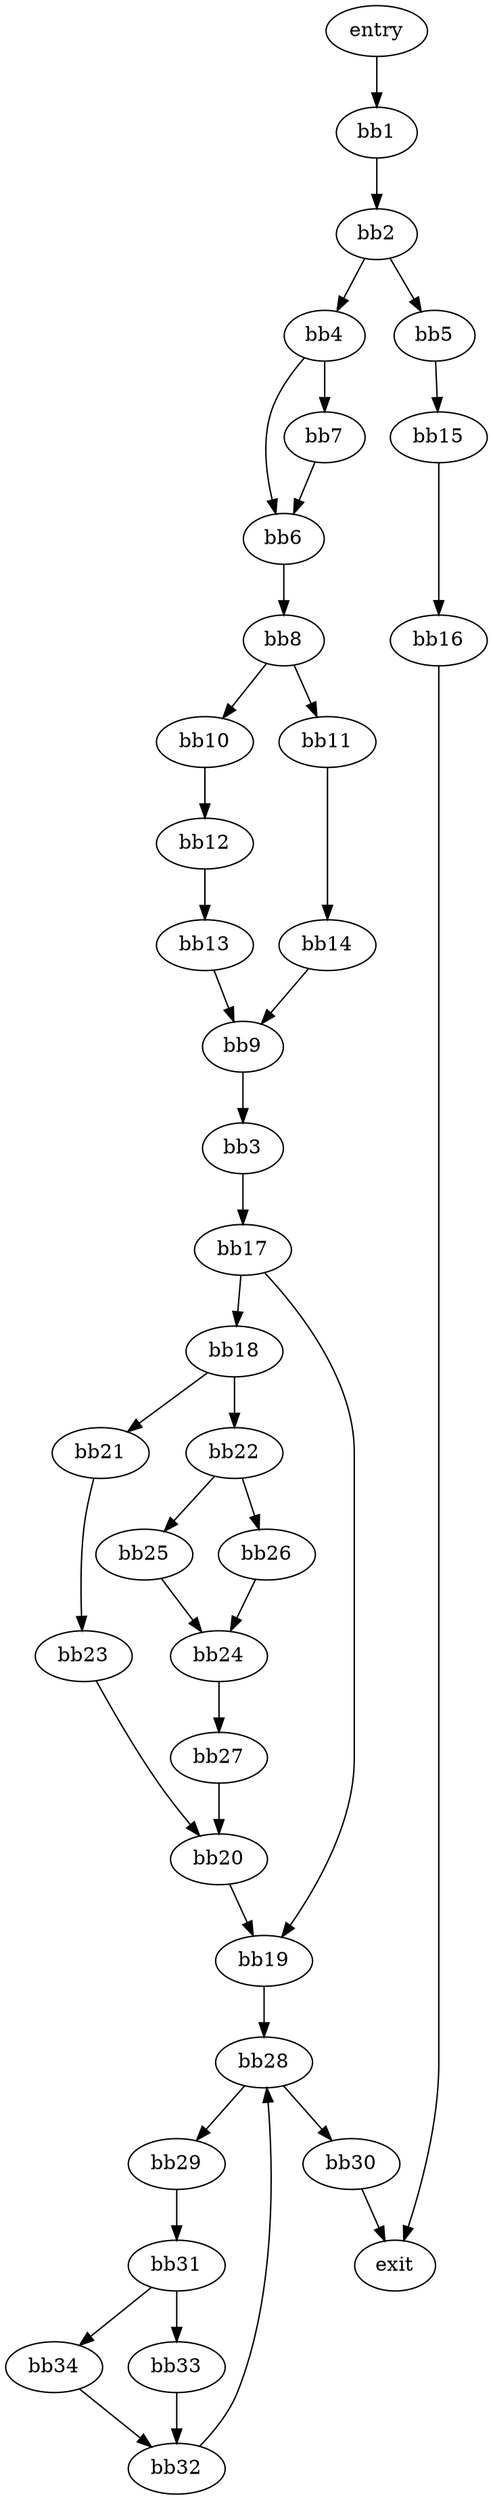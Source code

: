 digraph G {
  bb22 -> bb25;
  bb22 -> bb26;
  bb30 -> exit;
  bb2 -> bb4;
  bb2 -> bb5;
  bb4 -> bb7;
  bb4 -> bb6;
  bb14 -> bb9;
  bb19 -> bb28;
  bb16 -> exit;
  bb6 -> bb8;
  bb33 -> bb32;
  bb23 -> bb20;
  bb29 -> bb31;
  bb32 -> bb28;
  bb27 -> bb20;
  bb24 -> bb27;
  bb15 -> bb16;
  bb31 -> bb33;
  bb31 -> bb34;
  bb7 -> bb6;
  bb28 -> bb29;
  bb28 -> bb30;
  bb3 -> bb17;
  bb26 -> bb24;
  bb21 -> bb23;
  entry -> bb1;
  bb1 -> bb2;
  bb12 -> bb13;
  bb20 -> bb19;
  bb13 -> bb9;
  bb34 -> bb32;
  bb11 -> bb14;
  bb9 -> bb3;
  bb8 -> bb10;
  bb8 -> bb11;
  bb17 -> bb18;
  bb17 -> bb19;
  bb5 -> bb15;
  bb10 -> bb12;
  bb18 -> bb21;
  bb18 -> bb22;
  bb25 -> bb24;
}